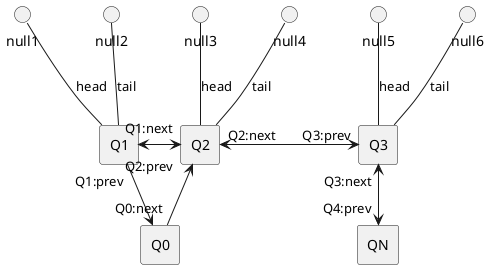 @startuml

rectangle Q0

rectangle Q1
rectangle Q2
rectangle Q3

rectangle QN

Q0 <-up- "Q1:prev" Q1

Q1  -up-() null2:tail
Q1  -up-() null1:head

Q0 "Q0:next" -up-> Q2
Q1 "Q1:next" <--right--> "Q2:prev" Q2


Q2  -up-() null4:tail
Q2  -up-() null3:head

Q2 "Q2:next" <-right-> "Q3:prev" Q3

Q3  -up-() null6:tail
Q3  -up-() null5:head

Q3 "Q3:next" <-down-> "Q4:prev" QN


@enduml